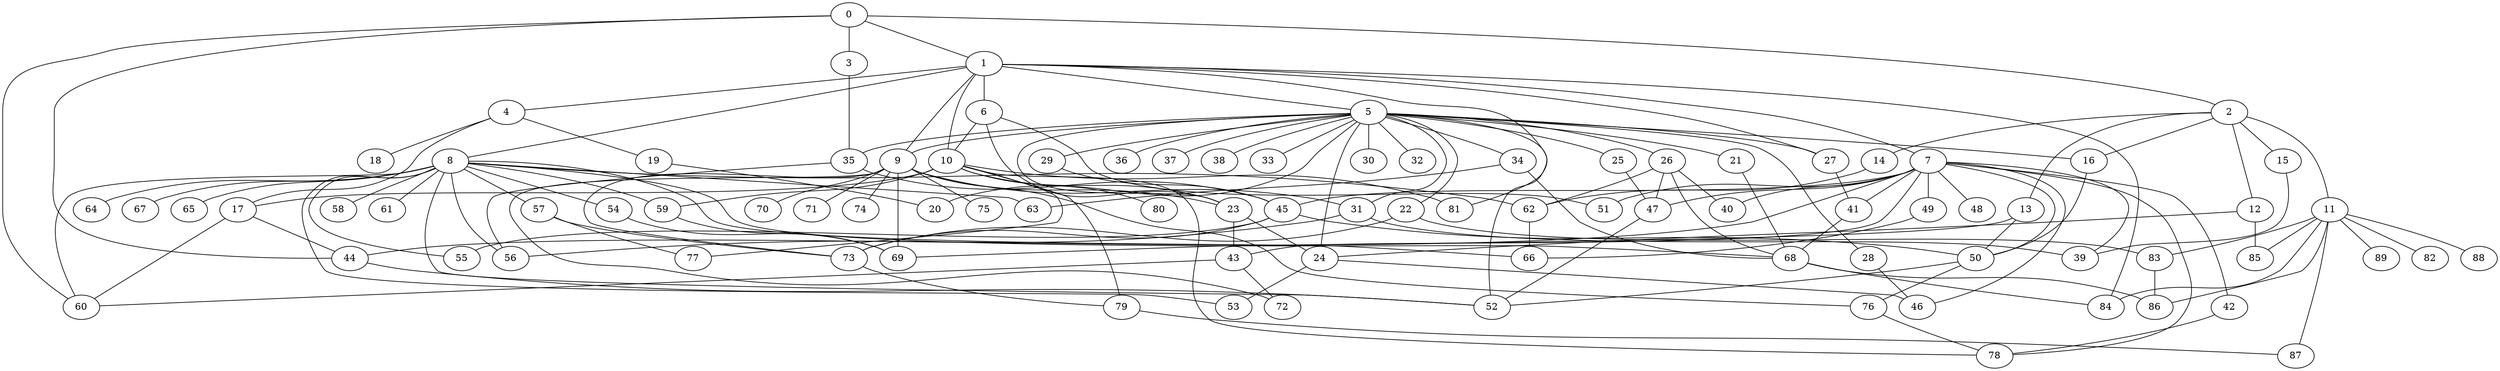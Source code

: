 
graph graphname {
    0 -- 1
0 -- 2
0 -- 3
0 -- 44
0 -- 60
1 -- 4
1 -- 5
1 -- 6
1 -- 7
1 -- 8
1 -- 9
1 -- 10
1 -- 81
1 -- 84
1 -- 27
2 -- 11
2 -- 12
2 -- 13
2 -- 14
2 -- 15
2 -- 16
3 -- 35
4 -- 18
4 -- 19
4 -- 17
5 -- 32
5 -- 34
5 -- 35
5 -- 36
5 -- 37
5 -- 38
5 -- 33
5 -- 20
5 -- 21
5 -- 22
5 -- 23
5 -- 24
5 -- 25
5 -- 26
5 -- 27
5 -- 28
5 -- 29
5 -- 30
5 -- 31
5 -- 9
5 -- 16
5 -- 52
6 -- 10
6 -- 51
6 -- 23
7 -- 39
7 -- 40
7 -- 41
7 -- 42
7 -- 43
7 -- 44
7 -- 45
7 -- 46
7 -- 47
7 -- 48
7 -- 49
7 -- 50
7 -- 51
7 -- 78
8 -- 64
8 -- 66
8 -- 67
8 -- 68
8 -- 65
8 -- 52
8 -- 53
8 -- 54
8 -- 55
8 -- 56
8 -- 57
8 -- 58
8 -- 59
8 -- 60
8 -- 61
8 -- 62
8 -- 63
9 -- 69
9 -- 70
9 -- 71
9 -- 72
9 -- 73
9 -- 74
9 -- 75
9 -- 76
9 -- 31
9 -- 23
10 -- 77
10 -- 78
10 -- 79
10 -- 80
10 -- 81
10 -- 17
10 -- 23
10 -- 59
11 -- 82
11 -- 83
11 -- 84
11 -- 85
11 -- 86
11 -- 87
11 -- 88
11 -- 89
12 -- 24
12 -- 85
13 -- 50
13 -- 69
14 -- 62
15 -- 39
16 -- 50
17 -- 60
17 -- 44
19 -- 20
21 -- 68
22 -- 83
22 -- 73
23 -- 43
23 -- 24
24 -- 46
24 -- 53
25 -- 47
26 -- 47
26 -- 68
26 -- 62
26 -- 40
27 -- 41
28 -- 46
29 -- 45
31 -- 39
31 -- 56
34 -- 63
34 -- 68
35 -- 45
35 -- 56
41 -- 68
42 -- 78
43 -- 60
43 -- 72
44 -- 52
45 -- 73
45 -- 55
45 -- 50
47 -- 52
49 -- 66
50 -- 76
50 -- 52
54 -- 69
57 -- 73
57 -- 77
59 -- 69
62 -- 66
68 -- 86
68 -- 84
73 -- 79
76 -- 78
79 -- 87
83 -- 86

}

